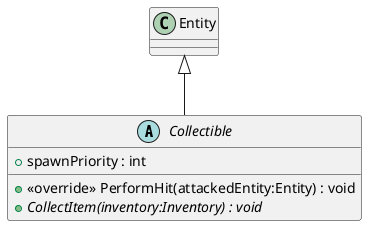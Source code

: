 @startuml
abstract class Collectible {
    + spawnPriority : int
    + <<override>> PerformHit(attackedEntity:Entity) : void
    + {abstract} CollectItem(inventory:Inventory) : void
}
Entity <|-- Collectible
@enduml

